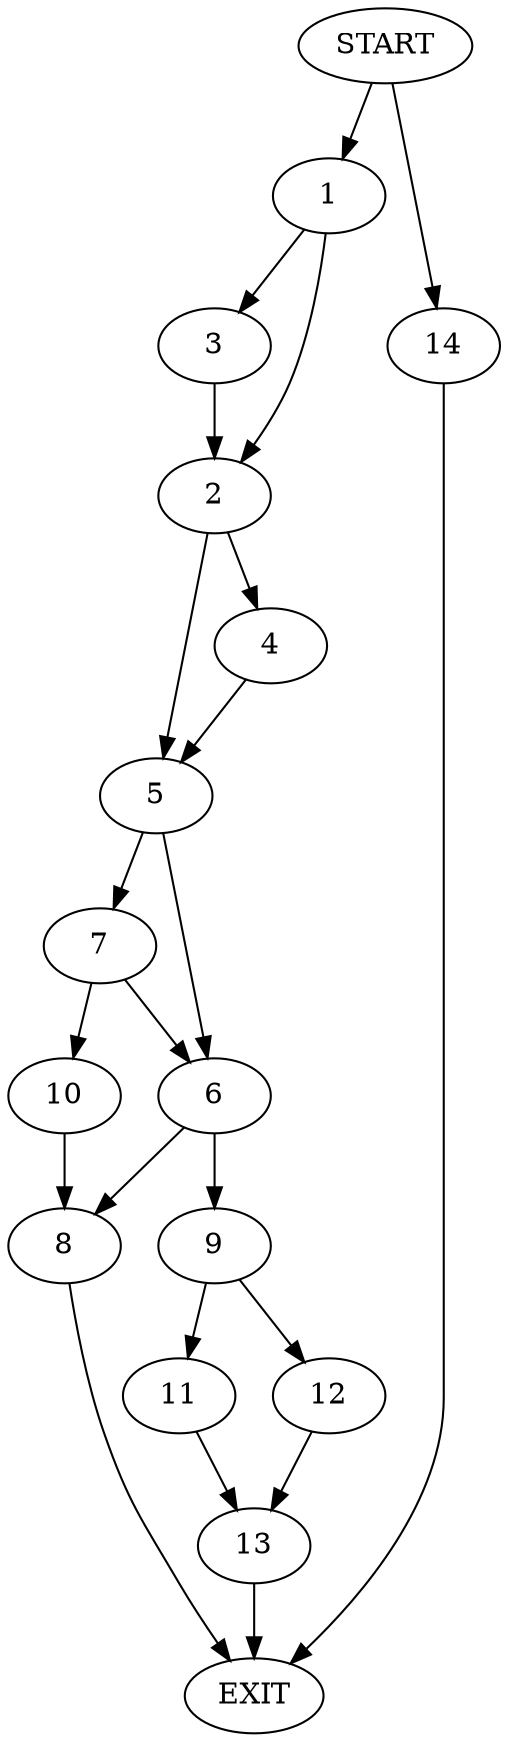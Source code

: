 digraph {
0 [label="START"]
15 [label="EXIT"]
0 -> 1
1 -> 2
1 -> 3
3 -> 2
2 -> 4
2 -> 5
4 -> 5
5 -> 6
5 -> 7
6 -> 8
6 -> 9
7 -> 6
7 -> 10
10 -> 8
8 -> 15
9 -> 11
9 -> 12
11 -> 13
12 -> 13
13 -> 15
0 -> 14
14 -> 15
}

